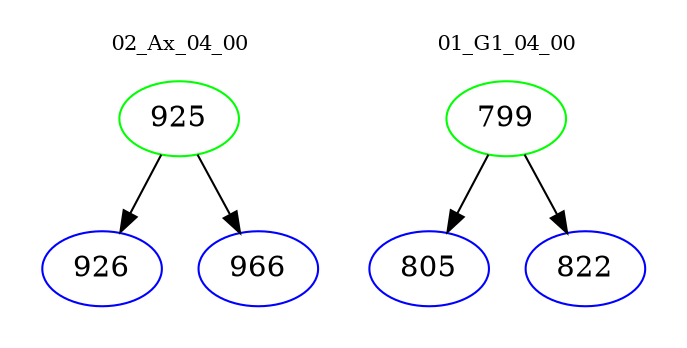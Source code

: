 digraph{
subgraph cluster_0 {
color = white
label = "02_Ax_04_00";
fontsize=10;
T0_925 [label="925", color="green"]
T0_925 -> T0_926 [color="black"]
T0_926 [label="926", color="blue"]
T0_925 -> T0_966 [color="black"]
T0_966 [label="966", color="blue"]
}
subgraph cluster_1 {
color = white
label = "01_G1_04_00";
fontsize=10;
T1_799 [label="799", color="green"]
T1_799 -> T1_805 [color="black"]
T1_805 [label="805", color="blue"]
T1_799 -> T1_822 [color="black"]
T1_822 [label="822", color="blue"]
}
}
